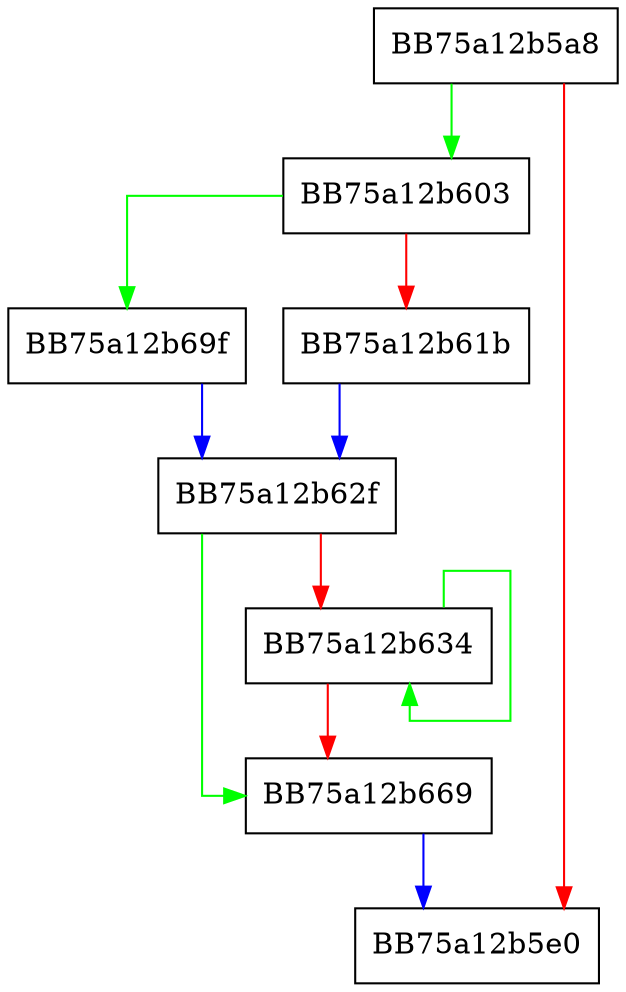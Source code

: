 digraph lookup_classname {
  node [shape="box"];
  graph [splines=ortho];
  BB75a12b5a8 -> BB75a12b603 [color="green"];
  BB75a12b5a8 -> BB75a12b5e0 [color="red"];
  BB75a12b603 -> BB75a12b69f [color="green"];
  BB75a12b603 -> BB75a12b61b [color="red"];
  BB75a12b61b -> BB75a12b62f [color="blue"];
  BB75a12b62f -> BB75a12b669 [color="green"];
  BB75a12b62f -> BB75a12b634 [color="red"];
  BB75a12b634 -> BB75a12b634 [color="green"];
  BB75a12b634 -> BB75a12b669 [color="red"];
  BB75a12b669 -> BB75a12b5e0 [color="blue"];
  BB75a12b69f -> BB75a12b62f [color="blue"];
}